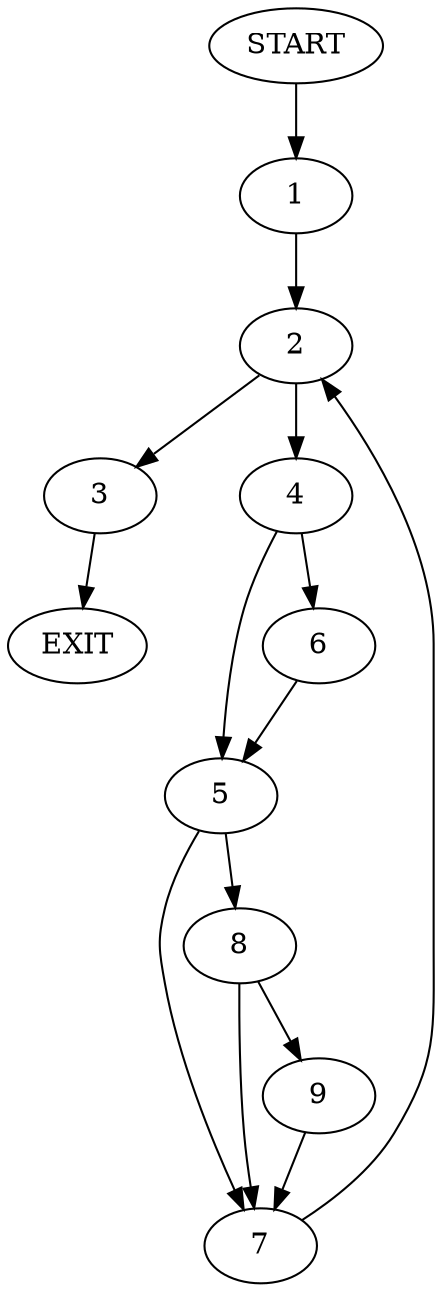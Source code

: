 digraph {
0 [label="START"]
10 [label="EXIT"]
0 -> 1
1 -> 2
2 -> 3
2 -> 4
3 -> 10
4 -> 5
4 -> 6
6 -> 5
5 -> 7
5 -> 8
7 -> 2
8 -> 7
8 -> 9
9 -> 7
}
